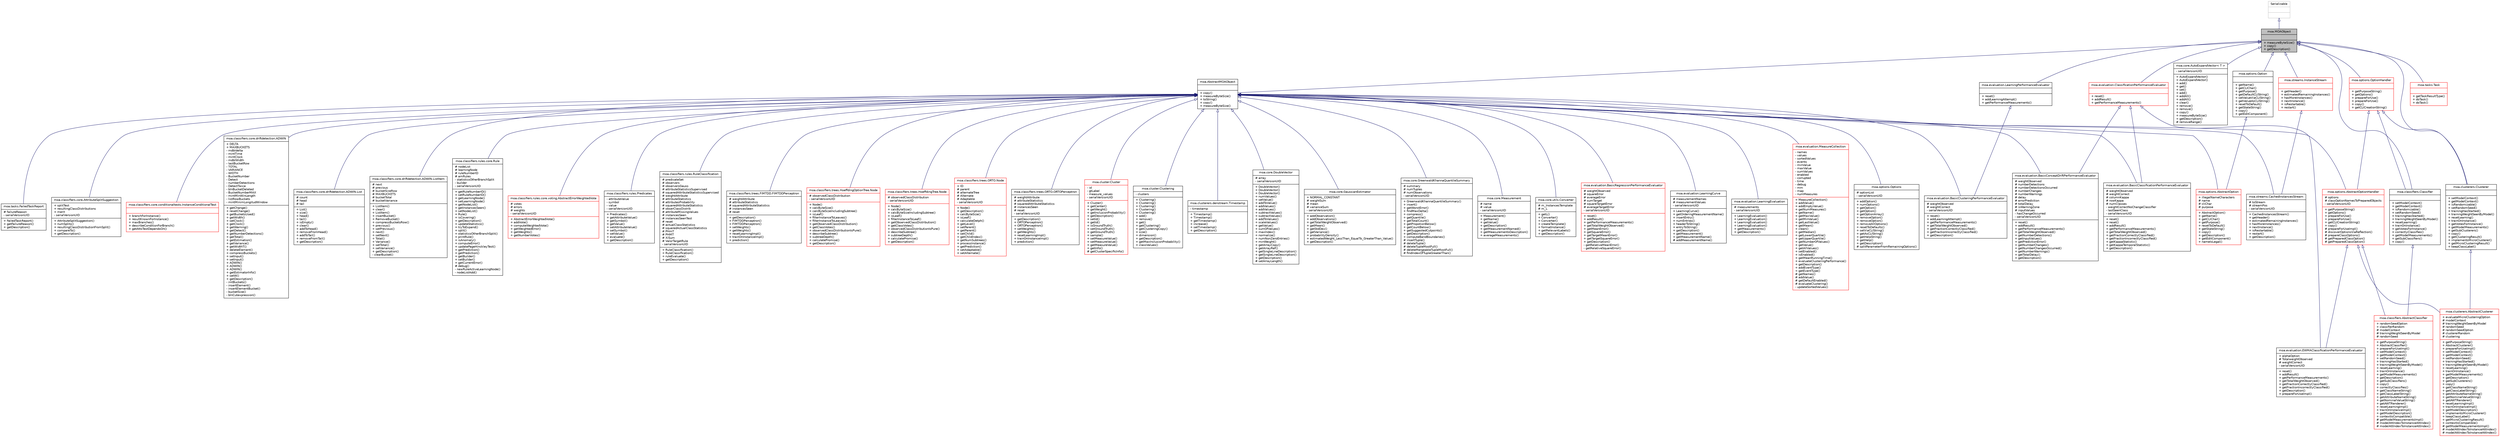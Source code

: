 digraph G
{
  edge [fontname="Helvetica",fontsize="10",labelfontname="Helvetica",labelfontsize="10"];
  node [fontname="Helvetica",fontsize="10",shape=record];
  Node1 [label="{moa.MOAObject\n||+ measureByteSize()\l+ copy()\l+ getDescription()\l}",height=0.2,width=0.4,color="black", fillcolor="grey75", style="filled" fontcolor="black"];
  Node2 -> Node1 [dir=back,color="midnightblue",fontsize="10",style="solid",arrowtail="empty",fontname="Helvetica"];
  Node2 [label="{Serializable\n||}",height=0.2,width=0.4,color="grey75", fillcolor="white", style="filled"];
  Node1 -> Node3 [dir=back,color="midnightblue",fontsize="10",style="solid",arrowtail="empty",fontname="Helvetica"];
  Node3 [label="{moa.AbstractMOAObject\n||+ copy()\l+ measureByteSize()\l+ toString()\l+ copy()\l+ measureByteSize()\l}",height=0.2,width=0.4,color="black", fillcolor="white", style="filled",URL="$classmoa_1_1AbstractMOAObject.html",tooltip="Abstract MOA Object."];
  Node3 -> Node4 [dir=back,color="midnightblue",fontsize="10",style="solid",arrowtail="empty",fontname="Helvetica"];
  Node4 [label="{moa.classifiers.core.AttributeSplitSuggestion\n|+ splitTest\l+ resultingClassDistributions\l+ merit\l- serialVersionUID\l|+ AttributeSplitSuggestion()\l+ numSplits()\l+ resultingClassDistributionFromSplit()\l+ compareTo()\l+ getDescription()\l}",height=0.2,width=0.4,color="black", fillcolor="white", style="filled",URL="$classmoa_1_1classifiers_1_1core_1_1AttributeSplitSuggestion.html",tooltip="Class for computing attribute split suggestions given a split test."];
  Node3 -> Node5 [dir=back,color="midnightblue",fontsize="10",style="solid",arrowtail="empty",fontname="Helvetica"];
  Node5 [label="{moa.classifiers.core.conditionaltests.InstanceConditionalTest\n||+ branchForInstance()\l+ resultKnownForInstance()\l+ maxBranches()\l+ describeConditionForBranch()\l+ getAttsTestDependsOn()\l}",height=0.2,width=0.4,color="red", fillcolor="white", style="filled",URL="$classmoa_1_1classifiers_1_1core_1_1conditionaltests_1_1InstanceConditionalTest.html",tooltip="Abstract conditional test for instances to use to split nodes in Hoeffding trees..."];
  Node3 -> Node6 [dir=back,color="midnightblue",fontsize="10",style="solid",arrowtail="empty",fontname="Helvetica"];
  Node6 [label="{moa.classifiers.core.driftdetection.ADWIN\n|+ DELTA\l+ MAXBUCKETS\l- mdbldelta\l- mintTime\l- mintClock\l- mdblWidth\l- lastBucketRow\l- TOTAL\l- VARIANCE\l- WIDTH\l- BucketNumber\l- Detect\l- numberDetections\l- DetectTwice\l- blnBucketDeleted\l- BucketNumberMAX\l- mintMinWinLength\l- listRowBuckets\l- mintMinimLongitudWindow\l|+ getChange()\l+ resetChange()\l+ getBucketsUsed()\l+ getWidth()\l+ setClock()\l+ getClock()\l+ getWarning()\l+ getDetect()\l+ getNumberDetections()\l+ getTotal()\l+ getEstimation()\l+ getVariance()\l+ getWidthT()\l+ deleteElement()\l+ compressBuckets()\l+ setInput()\l+ setInput()\l+ ADWIN()\l+ ADWIN()\l+ ADWIN()\l+ getEstimatorInfo()\l+ setW()\l+ getDescription()\l- initBuckets()\l- insertElement()\l- insertElementBucket()\l- bucketSize()\l- blnCutexpression()\l}",height=0.2,width=0.4,color="black", fillcolor="white", style="filled",URL="$classmoa_1_1classifiers_1_1core_1_1driftdetection_1_1ADWIN.html",tooltip="ADaptive sliding WINdow method."];
  Node3 -> Node7 [dir=back,color="midnightblue",fontsize="10",style="solid",arrowtail="empty",fontname="Helvetica"];
  Node7 [label="{moa.classifiers.core.driftdetection.ADWIN.List\n|# count\l# head\l# tail\l|+ List()\l+ size()\l+ head()\l+ tail()\l+ isEmpty()\l+ clear()\l+ addToHead()\l+ removeFromHead()\l+ addToTail()\l+ removeFromTail()\l+ getDescription()\l}",height=0.2,width=0.4,color="black", fillcolor="white", style="filled",URL="$classmoa_1_1classifiers_1_1core_1_1driftdetection_1_1ADWIN_1_1List.html"];
  Node3 -> Node8 [dir=back,color="midnightblue",fontsize="10",style="solid",arrowtail="empty",fontname="Helvetica"];
  Node8 [label="{moa.classifiers.core.driftdetection.ADWIN.ListItem\n|# next\l# previous\l# bucketSizeRow\l# MAXBUCKETS\l# bucketTotal\l# bucketVariance\l|+ ListItem()\l+ clear()\l+ ListItem()\l+ insertBucket()\l+ RemoveBucket()\l+ compressBucketsRow()\l+ previous()\l+ setPrevious()\l+ next()\l+ setNext()\l+ Total()\l+ Variance()\l+ setTotal()\l+ setVariance()\l+ getDescription()\l- clearBucket()\l}",height=0.2,width=0.4,color="black", fillcolor="white", style="filled",URL="$classmoa_1_1classifiers_1_1core_1_1driftdetection_1_1ADWIN_1_1ListItem.html"];
  Node3 -> Node9 [dir=back,color="midnightblue",fontsize="10",style="solid",arrowtail="empty",fontname="Helvetica"];
  Node9 [label="{moa.classifiers.rules.core.Rule\n|# nodeList\l# learningNode\l# ruleNumberID\l# amRules\l- statisticsOtherBranchSplit\l- builder\l- serialVersionUID\l|+ getRuleNumberID()\l+ setRuleNumberID()\l+ getLearningNode()\l+ setLearningNode()\l+ getNodeList()\l+ getInstancesSeen()\l+ setNodeList()\l+ Rule()\l+ isCovering()\l+ getDescription()\l+ updateStatistics()\l+ tryToExpand()\l+ split()\l+ statisticsOtherBranchSplit()\l+ printRule()\l+ isAnomaly()\l+ computeError()\l+ updatePageHinckleyTest()\l+ getPrediction()\l+ getPrediction()\l+ getBuilder()\l+ setBuilder()\l+ getCurrentError()\l# debug()\l- newRuleActiveLearningNode()\l- nodeListAdd()\l}",height=0.2,width=0.4,color="black", fillcolor="white", style="filled",URL="$classmoa_1_1classifiers_1_1rules_1_1core_1_1Rule.html"];
  Node3 -> Node10 [dir=back,color="midnightblue",fontsize="10",style="solid",arrowtail="empty",fontname="Helvetica"];
  Node10 [label="{moa.classifiers.rules.core.voting.AbstractErrorWeightedVote\n|# votes\l# errors\l# weights\l- serialVersionUID\l|+ AbstractErrorWeightedVote()\l+ addVote()\l+ computeWeightedVote()\l+ getWeightedError()\l+ getWeights()\l+ getNumberVotes()\l}",height=0.2,width=0.4,color="red", fillcolor="white", style="filled",URL="$classmoa_1_1classifiers_1_1rules_1_1core_1_1voting_1_1AbstractErrorWeightedVote.html",tooltip="AbstractErrorWeightedVote class for weighted votes based on estimates of errors."];
  Node3 -> Node11 [dir=back,color="midnightblue",fontsize="10",style="solid",arrowtail="empty",fontname="Helvetica"];
  Node11 [label="{moa.classifiers.rules.Predicates\n|- attributeValue\l- symbol\l- value\l- serialVersionUID\l|+ Predicates()\l+ getAttributeValue()\l+ getSymbol()\l+ getValue()\l+ setAttributeValue()\l+ setSymbol()\l+ setValue()\l+ evaluate()\l+ getDescription()\l}",height=0.2,width=0.4,color="black", fillcolor="white", style="filled",URL="$classmoa_1_1classifiers_1_1rules_1_1Predicates.html"];
  Node3 -> Node12 [dir=back,color="midnightblue",fontsize="10",style="solid",arrowtail="empty",fontname="Helvetica"];
  Node12 [label="{moa.classifiers.rules.RuleClassification\n|# predicateSet\l# observers\l# observersGauss\l# attributeStatisticsSupervised\l# squaredAttributeStatisticsSupervised\l# weightAttribute\l# attributeStatistics\l# attributesProbability\l# squaredAttributeStatistics\l# obserClassDistrib\l# attributeMissingValues\l# instancesSeen\l# instancesSeenTest\l# reset\l# actualClassStatistics\l# squaredActualClassStatistics\l# PHmT\l# PHMT\l# XiSum\l# ValorTargetRule\l- serialVersionUID\l|+ RuleClassification()\l+ RuleClassification()\l+ ruleEvaluate()\l+ getDescription()\l}",height=0.2,width=0.4,color="black", fillcolor="white", style="filled",URL="$classmoa_1_1classifiers_1_1rules_1_1RuleClassification.html"];
  Node3 -> Node13 [dir=back,color="midnightblue",fontsize="10",style="solid",arrowtail="empty",fontname="Helvetica"];
  Node13 [label="{moa.classifiers.trees.FIMTDD.FIMTDDPerceptron\n|# weightAttribute\l# attributeStatistics\l# squaredAttributeStatistics\l# instancesSeen\l# reset\l|+ getDescription()\l+ FIMTDDPerceptron()\l+ FIMTDDPerceptron()\l+ setWeights()\l+ getWeights()\l+ resetLearningImpl()\l+ trainOnInstanceImpl()\l+ prediction()\l}",height=0.2,width=0.4,color="black", fillcolor="white", style="filled",URL="$classmoa_1_1classifiers_1_1trees_1_1FIMTDD_1_1FIMTDDPerceptron.html",tooltip="A Perceptron classifier modified to conform to the specifications of Ikonomovska..."];
  Node3 -> Node14 [dir=back,color="midnightblue",fontsize="10",style="solid",arrowtail="empty",fontname="Helvetica"];
  Node14 [label="{moa.classifiers.trees.HoeffdingOptionTree.Node\n|# observedClassDistribution\l- serialVersionUID\l|+ Node()\l+ calcByteSize()\l+ calcByteSizeIncludingSubtree()\l+ isLeaf()\l+ filterInstanceToLeaves()\l+ filterInstanceToLeaves()\l+ getObservedClassDistribution()\l+ getClassVotes()\l+ observedClassDistributionIsPure()\l+ describeSubtree()\l+ subtreeDepth()\l+ calculatePromise()\l+ getDescription()\l}",height=0.2,width=0.4,color="red", fillcolor="white", style="filled",URL="$classmoa_1_1classifiers_1_1trees_1_1HoeffdingOptionTree_1_1Node.html"];
  Node3 -> Node15 [dir=back,color="midnightblue",fontsize="10",style="solid",arrowtail="empty",fontname="Helvetica"];
  Node15 [label="{moa.classifiers.trees.HoeffdingTree.Node\n|# observedClassDistribution\l- serialVersionUID\l|+ Node()\l+ calcByteSize()\l+ calcByteSizeIncludingSubtree()\l+ isLeaf()\l+ filterInstanceToLeaf()\l+ getObservedClassDistribution()\l+ getClassVotes()\l+ observedClassDistributionIsPure()\l+ describeSubtree()\l+ subtreeDepth()\l+ calculatePromise()\l+ getDescription()\l}",height=0.2,width=0.4,color="red", fillcolor="white", style="filled",URL="$classmoa_1_1classifiers_1_1trees_1_1HoeffdingTree_1_1Node.html"];
  Node3 -> Node16 [dir=back,color="midnightblue",fontsize="10",style="solid",arrowtail="empty",fontname="Helvetica"];
  Node16 [label="{moa.classifiers.trees.ORTO.Node\n|+ ID\l# parent\l# alternateTree\l# Alternate\l# Adaptable\l- serialVersionUID\l|+ Node()\l+ getDescription()\l+ calcByteSize()\l+ isLeaf()\l+ calculateDetph()\l+ getLevel()\l+ setParent()\l+ getParent()\l+ setChild()\l+ getChildIndex()\l+ getNumSubtrees()\l+ processInstance()\l+ getPrediction()\l+ setAdaptable()\l+ setAlternate()\l}",height=0.2,width=0.4,color="red", fillcolor="white", style="filled",URL="$classmoa_1_1classifiers_1_1trees_1_1ORTO_1_1Node.html"];
  Node3 -> Node17 [dir=back,color="midnightblue",fontsize="10",style="solid",arrowtail="empty",fontname="Helvetica"];
  Node17 [label="{moa.classifiers.trees.ORTO.ORTOPerceptron\n|# weightAttribute\l# attributeStatistics\l# squaredAttributeStatistics\l# instancesSeen\l# reset\l- serialVersionUID\l|+ getDescription()\l+ ORTOPerceptron()\l+ ORTOPerceptron()\l+ setWeights()\l+ getWeights()\l+ resetLearningImpl()\l+ trainOnInstanceImpl()\l+ prediction()\l}",height=0.2,width=0.4,color="black", fillcolor="white", style="filled",URL="$classmoa_1_1classifiers_1_1trees_1_1ORTO_1_1ORTOPerceptron.html",tooltip="A Perceptron classifier modified to conform to the specifications of Ikonomovska..."];
  Node3 -> Node18 [dir=back,color="midnightblue",fontsize="10",style="solid",arrowtail="empty",fontname="Helvetica"];
  Node18 [label="{moa.cluster.Cluster\n|- id\l- gtLabel\l- measure_values\l- serialVersionUID\l|+ Cluster()\l+ getCenter()\l+ getWeight()\l+ getInclusionProbability()\l+ getDescription()\l+ setId()\l+ getId()\l+ isGroundTruth()\l+ setGroundTruth()\l+ getGroundTruth()\l+ sample()\l+ setMeasureValue()\l+ setMeasureValue()\l+ getMeasureValue()\l+ getInfo()\l# getClusterSpecificInfo()\l}",height=0.2,width=0.4,color="red", fillcolor="white", style="filled",URL="$classmoa_1_1cluster_1_1Cluster.html"];
  Node3 -> Node19 [dir=back,color="midnightblue",fontsize="10",style="solid",arrowtail="empty",fontname="Helvetica"];
  Node19 [label="{moa.cluster.Clustering\n|- clusters\l|+ Clustering()\l+ Clustering()\l+ Clustering()\l+ Clustering()\l+ Clustering()\l+ add()\l+ remove()\l+ get()\l+ getClustering()\l+ getClusteringCopy()\l+ size()\l+ dimension()\l+ getDescription()\l+ getMaxInclusionProbability()\l+ classValues()\l}",height=0.2,width=0.4,color="black", fillcolor="white", style="filled",URL="$classmoa_1_1cluster_1_1Clustering.html"];
  Node3 -> Node20 [dir=back,color="midnightblue",fontsize="10",style="solid",arrowtail="empty",fontname="Helvetica"];
  Node20 [label="{moa.clusterers.denstream.Timestamp\n|- timestamp\l|+ Timestamp()\l+ Timestamp()\l+ getTimestamp()\l+ increase()\l+ setTimestamp()\l+ getDescription()\l}",height=0.2,width=0.4,color="black", fillcolor="white", style="filled",URL="$classmoa_1_1clusterers_1_1denstream_1_1Timestamp.html"];
  Node3 -> Node21 [dir=back,color="midnightblue",fontsize="10",style="solid",arrowtail="empty",fontname="Helvetica"];
  Node21 [label="{moa.core.DoubleVector\n|# array\l- serialVersionUID\l|+ DoubleVector()\l+ DoubleVector()\l+ DoubleVector()\l+ numValues()\l+ setValue()\l+ addToValue()\l+ addValues()\l+ addValues()\l+ subtractValues()\l+ subtractValues()\l+ addToValues()\l+ scaleValues()\l+ getValue()\l+ sumOfValues()\l+ maxIndex()\l+ normalize()\l+ numNonZeroEntries()\l+ minWeight()\l+ getArrayCopy()\l+ getArrayRef()\l+ getSingleLineDescription()\l+ getSingleLineDescription()\l+ getDescription()\l# setArrayLength()\l}",height=0.2,width=0.4,color="black", fillcolor="white", style="filled",URL="$classmoa_1_1core_1_1DoubleVector.html",tooltip="Vector of double numbers with some utilities."];
  Node3 -> Node22 [dir=back,color="midnightblue",fontsize="10",style="solid",arrowtail="empty",fontname="Helvetica"];
  Node22 [label="{moa.core.GaussianEstimator\n|+ NORMAL_CONSTANT\l# weightSum\l# mean\l# varianceSum\l- serialVersionUID\l|+ addObservation()\l+ addObservations()\l+ getTotalWeightObserved()\l+ getMean()\l+ getStdDev()\l+ getVariance()\l+ probabilityDensity()\l+ estimatedWeight_LessThan_EqualTo_GreaterThan_Value()\l+ getDescription()\l}",height=0.2,width=0.4,color="black", fillcolor="white", style="filled",URL="$classmoa_1_1core_1_1GaussianEstimator.html",tooltip="Gaussian incremental estimator that uses incremental method that is more resistant..."];
  Node3 -> Node23 [dir=back,color="midnightblue",fontsize="10",style="solid",arrowtail="empty",fontname="Helvetica"];
  Node23 [label="{moa.core.GreenwaldKhannaQuantileSummary\n|# summary\l# numTuples\l# numObservations\l- serialVersionUID\l|+ GreenwaldKhannaQuantileSummary()\l+ insert()\l+ getWorstError()\l+ findMaxDelta()\l+ compress()\l+ getQuantile()\l+ getTotalCount()\l+ getPropotionBelow()\l+ getCountBelow()\l+ getSuggestedCutpoints()\l+ getDescription()\l+ computeBandBoundaries()\l# insertTuple()\l# deleteTuple()\l# deleteTupleMostFull()\l# deleteMergeableTupleMostFull()\l# findIndexOfTupleGreaterThan()\l}",height=0.2,width=0.4,color="black", fillcolor="white", style="filled",URL="$classmoa_1_1core_1_1GreenwaldKhannaQuantileSummary.html",tooltip="Class for representing summaries of Greenwald and Khanna quantiles."];
  Node3 -> Node24 [dir=back,color="midnightblue",fontsize="10",style="solid",arrowtail="empty",fontname="Helvetica"];
  Node24 [label="{moa.core.Measurement\n|# name\l# value\l- serialVersionUID\l|+ Measurement()\l+ getName()\l+ getValue()\l+ getDescription()\l+ getMeasurementNamed()\l+ getMeasurementsDescription()\l+ averageMeasurements()\l}",height=0.2,width=0.4,color="black", fillcolor="white", style="filled",URL="$classmoa_1_1core_1_1Measurement.html",tooltip="Class for storing an evaluation measurement."];
  Node3 -> Node25 [dir=back,color="midnightblue",fontsize="10",style="solid",arrowtail="empty",fontname="Helvetica"];
  Node25 [label="{moa.core.utils.Converter\n|# m_InstancesTemplate\l# m_L\l|+ getL()\l+ Converter()\l+ Converter()\l+ createTemplate()\l+ formatInstance()\l+ getRelevantLabels()\l+ getDescription()\l}",height=0.2,width=0.4,color="black", fillcolor="white", style="filled",URL="$classmoa_1_1core_1_1utils_1_1Converter.html",tooltip="Converter."];
  Node3 -> Node26 [dir=back,color="midnightblue",fontsize="10",style="solid",arrowtail="empty",fontname="Helvetica"];
  Node26 [label="{moa.evaluation.BasicClassificationPerformanceEvaluator\n|# weightObserved\l# weightCorrect\l# columnKappa\l# rowKappa\l# numClasses\l- weightCorrectNoChangeClassifier\l- lastSeenClass\l- serialVersionUID\l|+ reset()\l+ reset()\l+ addResult()\l+ getPerformanceMeasurements()\l+ getTotalWeightObserved()\l+ getFractionCorrectlyClassified()\l+ getFractionIncorrectlyClassified()\l+ getKappaStatistic()\l+ getKappaTemporalStatistic()\l+ getDescription()\l}",height=0.2,width=0.4,color="black", fillcolor="white", style="filled",URL="$classmoa_1_1evaluation_1_1BasicClassificationPerformanceEvaluator.html",tooltip="Classification evaluator that performs basic incremental evaluation."];
  Node3 -> Node27 [dir=back,color="midnightblue",fontsize="10",style="solid",arrowtail="empty",fontname="Helvetica"];
  Node27 [label="{moa.evaluation.BasicClusteringPerformanceEvaluator\n|# weightObserved\l# weightCorrect\l- serialVersionUID\l|+ reset()\l+ addLearningAttempt()\l+ getPerformanceMeasurements()\l+ getTotalWeightObserved()\l+ getFractionCorrectlyClassified()\l+ getFractionIncorrectlyClassified()\l+ getDescription()\l}",height=0.2,width=0.4,color="black", fillcolor="white", style="filled",URL="$classmoa_1_1evaluation_1_1BasicClusteringPerformanceEvaluator.html",tooltip="Clustering evaluator that performs basic incremental evaluation."];
  Node3 -> Node28 [dir=back,color="midnightblue",fontsize="10",style="solid",arrowtail="empty",fontname="Helvetica"];
  Node28 [label="{moa.evaluation.BasicConceptDriftPerformanceEvaluator\n|# weightObserved\l# numberDetections\l# numberDetectionsOccurred\l# numberChanges\l# numberWarnings\l# delay\l# errorPrediction\l# totalDelay\l# isWarningZone\l# inputValues\l- hasChangeOccurred\l- serialVersionUID\l|+ reset()\l+ addResult()\l+ getPerformanceMeasurements()\l+ getTotalWeightObserved()\l+ getNumberDetections()\l+ getInputValues()\l+ getPredictionError()\l+ getNumberChanges()\l+ getNumberChangesOccurred()\l+ getNumberWarnings()\l+ getTotalDelay()\l+ getDescription()\l}",height=0.2,width=0.4,color="black", fillcolor="white", style="filled",URL="$classmoa_1_1evaluation_1_1BasicConceptDriftPerformanceEvaluator.html"];
  Node3 -> Node29 [dir=back,color="midnightblue",fontsize="10",style="solid",arrowtail="empty",fontname="Helvetica"];
  Node29 [label="{moa.evaluation.BasicRegressionPerformanceEvaluator\n|# weightObserved\l# squareError\l# averageError\l# sumTarget\l# squareTargetError\l# averageTargetError\l- serialVersionUID\l|+ reset()\l+ addResult()\l+ getPerformanceMeasurements()\l+ getTotalWeightObserved()\l+ getMeanError()\l+ getSquareError()\l+ getTargetMeanError()\l+ getTargetSquareError()\l+ getDescription()\l- getRelativeMeanError()\l- getRelativeSquareError()\l}",height=0.2,width=0.4,color="red", fillcolor="white", style="filled",URL="$classmoa_1_1evaluation_1_1BasicRegressionPerformanceEvaluator.html",tooltip="Regression evaluator that performs basic incremental evaluation."];
  Node3 -> Node30 [dir=back,color="midnightblue",fontsize="10",style="solid",arrowtail="empty",fontname="Helvetica"];
  Node30 [label="{moa.evaluation.LearningCurve\n|# measurementNames\l# measurementValues\l- serialVersionUID\l|+ LearningCurve()\l+ getOrderingMeasurementName()\l+ insertEntry()\l+ numEntries()\l+ headerToString()\l+ entryToString()\l+ getDescription()\l+ getMeasurement()\l+ getMeasurementName()\l# addMeasurementName()\l}",height=0.2,width=0.4,color="black", fillcolor="white", style="filled",URL="$classmoa_1_1evaluation_1_1LearningCurve.html",tooltip="Class that stores and keeps the history of evaluation measurements."];
  Node3 -> Node31 [dir=back,color="midnightblue",fontsize="10",style="solid",arrowtail="empty",fontname="Helvetica"];
  Node31 [label="{moa.evaluation.LearningEvaluation\n|# measurements\l- serialVersionUID\l|+ LearningEvaluation()\l+ LearningEvaluation()\l+ LearningEvaluation()\l+ LearningEvaluation()\l+ getMeasurements()\l+ getDescription()\l}",height=0.2,width=0.4,color="black", fillcolor="white", style="filled",URL="$classmoa_1_1evaluation_1_1LearningEvaluation.html",tooltip="Class that stores an array of evaluation measurements."];
  Node3 -> Node32 [dir=back,color="midnightblue",fontsize="10",style="solid",arrowtail="empty",fontname="Helvetica"];
  Node32 [label="{moa.evaluation.MeasureCollection\n|- names\l- values\l- sortedValues\l- events\l- minValue\l- maxValue\l- sumValues\l- enabled\l- corrupted\l- time\l- debug\l- mm\l- map\l- numMeasures\l|+ MeasureCollection()\l+ addValue()\l+ addEmptyValue()\l+ getNumMeasures()\l+ getName()\l+ getMaxValue()\l+ getMinValue()\l+ getLastValue()\l+ getMean()\l+ clean()\l+ getMedian()\l+ getLowerQuartile()\l+ getUpperQuartile()\l+ getNumberOfValues()\l+ getValue()\l+ getAllValues()\l+ setEnabled()\l+ isEnabled()\l+ getMeanRunningTime()\l+ evaluateClusteringPerformance()\l+ getDescription()\l+ addEventType()\l+ getEventType()\l# getNames()\l# addValue()\l# getDefaultEnabled()\l# evaluateClustering()\l- updateSortedValues()\l}",height=0.2,width=0.4,color="red", fillcolor="white", style="filled",URL="$classmoa_1_1evaluation_1_1MeasureCollection.html"];
  Node3 -> Node33 [dir=back,color="midnightblue",fontsize="10",style="solid",arrowtail="empty",fontname="Helvetica"];
  Node33 [label="{moa.options.AbstractOption\n|+ illegalNameCharacters\l# name\l# cliChar\l# purpose\l|+ AbstractOption()\l+ getName()\l+ getCLIChar()\l+ getPurpose()\l+ resetToDefault()\l+ getStateString()\l+ copy()\l+ getDescription()\l+ getEditComponent()\l+ nameIsLegal()\l}",height=0.2,width=0.4,color="red", fillcolor="white", style="filled",URL="$classmoa_1_1options_1_1AbstractOption.html",tooltip="Abstract option."];
  Node3 -> Node34 [dir=back,color="midnightblue",fontsize="10",style="solid",arrowtail="empty",fontname="Helvetica"];
  Node34 [label="{moa.options.AbstractOptionHandler\n|# options\l# classOptionNamesToPreparedObjects\l- serialVersionUID\l|+ getPurposeString()\l+ getOptions()\l+ prepareForUse()\l+ prepareForUse()\l+ getCLICreationString()\l+ copy()\l# prepareForUseImpl()\l# discoverOptionsViaReflection()\l# prepareClassOptions()\l# getPreparedClassOption()\l# getPreparedClassOption()\l}",height=0.2,width=0.4,color="red", fillcolor="white", style="filled",URL="$classmoa_1_1options_1_1AbstractOptionHandler.html",tooltip="Abstract Option Handler."];
  Node34 -> Node35 [dir=back,color="midnightblue",fontsize="10",style="solid",arrowtail="empty",fontname="Helvetica"];
  Node35 [label="{moa.classifiers.AbstractClassifier\n|+ randomSeedOption\l+ classifierRandom\l# modelContext\l# trainingWeightSeenByModel\l# randomSeed\l|+ getPurposeString()\l+ AbstractClassifier()\l+ prepareForUseImpl()\l+ setModelContext()\l+ getModelContext()\l+ setRandomSeed()\l+ trainingHasStarted()\l+ trainingWeightSeenByModel()\l+ resetLearning()\l+ trainOnInstance()\l+ getModelMeasurements()\l+ getDescription()\l+ getSubClassifiers()\l+ copy()\l+ correctlyClassifies()\l+ getClassNameString()\l+ getClassLabelString()\l+ getAttributeNameString()\l+ getNominalValueString()\l+ getAWTRenderer()\l+ resetLearningImpl()\l+ trainOnInstanceImpl()\l+ getModelDescription()\l+ contextIsCompatible()\l# getModelMeasurementsImpl()\l# modelAttIndexToInstanceAttIndex()\l# modelAttIndexToInstanceAttIndex()\l}",height=0.2,width=0.4,color="red", fillcolor="white", style="filled",URL="$classmoa_1_1classifiers_1_1AbstractClassifier.html",tooltip="Abstract Classifier."];
  Node34 -> Node36 [dir=back,color="midnightblue",fontsize="10",style="solid",arrowtail="empty",fontname="Helvetica"];
  Node36 [label="{moa.clusterers.AbstractClusterer\n|+ evaluateMicroClusteringOption\l# modelContext\l# trainingWeightSeenByModel\l# randomSeed\l# randomSeedOption\l# clustererRandom\l# clustering\l|+ getPurposeString()\l+ AbstractClusterer()\l+ prepareForUseImpl()\l+ setModelContext()\l+ getModelContext()\l+ setRandomSeed()\l+ trainingHasStarted()\l+ trainingWeightSeenByModel()\l+ resetLearning()\l+ trainOnInstance()\l+ getModelMeasurements()\l+ getDescription()\l+ getSubClusterers()\l+ copy()\l+ getClassNameString()\l+ getClassLabelString()\l+ getAttributeNameString()\l+ getNominalValueString()\l+ getAWTRenderer()\l+ resetLearningImpl()\l+ trainOnInstanceImpl()\l+ getModelDescription()\l+ implementsMicroClusterer()\l+ keepClassLabel()\l+ getMicroClusteringResult()\l+ contextIsCompatible()\l# getModelMeasurementsImpl()\l# modelAttIndexToInstanceAttIndex()\l# modelAttIndexToInstanceAttIndex()\l}",height=0.2,width=0.4,color="red", fillcolor="white", style="filled",URL="$classmoa_1_1clusterers_1_1AbstractClusterer.html"];
  Node34 -> Node37 [dir=back,color="midnightblue",fontsize="10",style="solid",arrowtail="empty",fontname="Helvetica"];
  Node37 [label="{moa.evaluation.EWMAClassificationPerformanceEvaluator\n|+ alphaOption\l# TotalweightObserved\l# weightCorrect\l- serialVersionUID\l|+ reset()\l+ addResult()\l+ getPerformanceMeasurements()\l+ getTotalWeightObserved()\l+ getFractionCorrectlyClassified()\l+ getFractionIncorrectlyClassified()\l+ getDescription()\l+ prepareForUseImpl()\l}",height=0.2,width=0.4,color="black", fillcolor="white", style="filled",URL="$classmoa_1_1evaluation_1_1EWMAClassificationPerformanceEvaluator.html",tooltip="Classification evaluator that updates evaluation results using an Exponential Weighted..."];
  Node3 -> Node38 [dir=back,color="midnightblue",fontsize="10",style="solid",arrowtail="empty",fontname="Helvetica"];
  Node38 [label="{moa.options.Options\n|# optionList\l- serialVersionUID\l|+ addOption()\l+ numOptions()\l+ getOption()\l+ getOption()\l+ getOptionArray()\l+ removeOption()\l+ removeOption()\l+ removeAllOptions()\l+ resetToDefaults()\l+ setViaCLIString()\l+ getAsCLIString()\l+ getHelpString()\l+ getHelp()\l+ getDescription()\l# splitParameterFromRemainingOptions()\l}",height=0.2,width=0.4,color="black", fillcolor="white", style="filled",URL="$classmoa_1_1options_1_1Options.html",tooltip="File option."];
  Node3 -> Node39 [dir=back,color="midnightblue",fontsize="10",style="solid",arrowtail="empty",fontname="Helvetica"];
  Node39 [label="{moa.streams.CachedInstancesStream\n|# toStream\l# streamPos\l- serialVersionUID\l|+ CachedInstancesStream()\l+ getHeader()\l+ estimatedRemainingInstances()\l+ hasMoreInstances()\l+ nextInstance()\l+ isRestartable()\l+ restart()\l+ getDescription()\l}",height=0.2,width=0.4,color="black", fillcolor="white", style="filled",URL="$classmoa_1_1streams_1_1CachedInstancesStream.html",tooltip="Stream generator for representing a stream that is cached in memory."];
  Node3 -> Node40 [dir=back,color="midnightblue",fontsize="10",style="solid",arrowtail="empty",fontname="Helvetica"];
  Node40 [label="{moa.tasks.FailedTaskReport\n|# failureReason\l- serialVersionUID\l|+ FailedTaskReport()\l+ getFailureReason()\l+ getDescription()\l}",height=0.2,width=0.4,color="black", fillcolor="white", style="filled",URL="$classmoa_1_1tasks_1_1FailedTaskReport.html",tooltip="Class for reporting a failed task."];
  Node1 -> Node41 [dir=back,color="midnightblue",fontsize="10",style="solid",arrowtail="empty",fontname="Helvetica"];
  Node41 [label="{moa.classifiers.Classifier\n||+ setModelContext()\l+ getModelContext()\l+ isRandomizable()\l+ setRandomSeed()\l+ trainingHasStarted()\l+ trainingWeightSeenByModel()\l+ resetLearning()\l+ trainOnInstance()\l+ getVotesForInstance()\l+ correctlyClassifies()\l+ getModelMeasurements()\l+ getSubClassifiers()\l+ copy()\l}",height=0.2,width=0.4,color="black", fillcolor="white", style="filled",URL="$interfacemoa_1_1classifiers_1_1Classifier.html",tooltip="Classifier interface for incremental classification models."];
  Node41 -> Node35 [dir=back,color="midnightblue",fontsize="10",style="solid",arrowtail="empty",fontname="Helvetica"];
  Node1 -> Node42 [dir=back,color="midnightblue",fontsize="10",style="solid",arrowtail="empty",fontname="Helvetica"];
  Node42 [label="{moa.clusterers.Clusterer\n||+ setModelContext()\l+ getModelContext()\l+ isRandomizable()\l+ setRandomSeed()\l+ trainingHasStarted()\l+ trainingWeightSeenByModel()\l+ resetLearning()\l+ trainOnInstance()\l+ getVotesForInstance()\l+ getModelMeasurements()\l+ getSubClusterers()\l+ copy()\l+ getClusteringResult()\l+ implementsMicroClusterer()\l+ getMicroClusteringResult()\l+ keepClassLabel()\l}",height=0.2,width=0.4,color="black", fillcolor="white", style="filled",URL="$interfacemoa_1_1clusterers_1_1Clusterer.html"];
  Node42 -> Node36 [dir=back,color="midnightblue",fontsize="10",style="solid",arrowtail="empty",fontname="Helvetica"];
  Node1 -> Node43 [dir=back,color="midnightblue",fontsize="10",style="solid",arrowtail="empty",fontname="Helvetica"];
  Node43 [label="{moa.core.AutoExpandVector\< T \>\n|- serialVersionUID\l|+ AutoExpandVector()\l+ AutoExpandVector()\l+ add()\l+ get()\l+ set()\l+ add()\l+ addAll()\l+ addAll()\l+ clear()\l+ remove()\l+ remove()\l+ copy()\l+ measureByteSize()\l+ getDescription()\l# removeRange()\l}",height=0.2,width=0.4,color="black", fillcolor="white", style="filled",URL="$classmoa_1_1core_1_1AutoExpandVector_3_01T_01_4.html",tooltip="Vector with the capability of automatic expansion."];
  Node1 -> Node44 [dir=back,color="midnightblue",fontsize="10",style="solid",arrowtail="empty",fontname="Helvetica"];
  Node44 [label="{moa.evaluation.ClassificationPerformanceEvaluator\n||+ reset()\l+ addResult()\l+ getPerformanceMeasurements()\l}",height=0.2,width=0.4,color="red", fillcolor="white", style="filled",URL="$interfacemoa_1_1evaluation_1_1ClassificationPerformanceEvaluator.html",tooltip="Interface implemented by learner evaluators to monitor the results of the learning..."];
  Node44 -> Node26 [dir=back,color="midnightblue",fontsize="10",style="solid",arrowtail="empty",fontname="Helvetica"];
  Node44 -> Node28 [dir=back,color="midnightblue",fontsize="10",style="solid",arrowtail="empty",fontname="Helvetica"];
  Node44 -> Node37 [dir=back,color="midnightblue",fontsize="10",style="solid",arrowtail="empty",fontname="Helvetica"];
  Node1 -> Node45 [dir=back,color="midnightblue",fontsize="10",style="solid",arrowtail="empty",fontname="Helvetica"];
  Node45 [label="{moa.evaluation.LearningPerformanceEvaluator\n||+ reset()\l+ addLearningAttempt()\l+ getPerformanceMeasurements()\l}",height=0.2,width=0.4,color="black", fillcolor="white", style="filled",URL="$interfacemoa_1_1evaluation_1_1LearningPerformanceEvaluator.html",tooltip="Interface implemented by learner evaluators to monitor the results of the learning..."];
  Node45 -> Node27 [dir=back,color="midnightblue",fontsize="10",style="solid",arrowtail="empty",fontname="Helvetica"];
  Node1 -> Node46 [dir=back,color="midnightblue",fontsize="10",style="solid",arrowtail="empty",fontname="Helvetica"];
  Node46 [label="{moa.options.Option\n||+ getName()\l+ getCLIChar()\l+ getPurpose()\l+ getDefaultCLIString()\l+ setValueViaCLIString()\l+ getValueAsCLIString()\l+ resetToDefault()\l+ getStateString()\l+ copy()\l+ getEditComponent()\l}",height=0.2,width=0.4,color="black", fillcolor="white", style="filled",URL="$interfacemoa_1_1options_1_1Option.html",tooltip="Interface representing an option or parameter."];
  Node46 -> Node33 [dir=back,color="midnightblue",fontsize="10",style="solid",arrowtail="empty",fontname="Helvetica"];
  Node1 -> Node47 [dir=back,color="midnightblue",fontsize="10",style="solid",arrowtail="empty",fontname="Helvetica"];
  Node47 [label="{moa.options.OptionHandler\n||+ getPurposeString()\l+ getOptions()\l+ prepareForUse()\l+ prepareForUse()\l+ copy()\l+ getCLICreationString()\l}",height=0.2,width=0.4,color="red", fillcolor="white", style="filled",URL="$interfacemoa_1_1options_1_1OptionHandler.html",tooltip="Interface representing an object that handles options or parameters."];
  Node47 -> Node41 [dir=back,color="midnightblue",fontsize="10",style="solid",arrowtail="empty",fontname="Helvetica"];
  Node47 -> Node42 [dir=back,color="midnightblue",fontsize="10",style="solid",arrowtail="empty",fontname="Helvetica"];
  Node47 -> Node34 [dir=back,color="midnightblue",fontsize="10",style="solid",arrowtail="empty",fontname="Helvetica"];
  Node1 -> Node48 [dir=back,color="midnightblue",fontsize="10",style="solid",arrowtail="empty",fontname="Helvetica"];
  Node48 [label="{moa.streams.InstanceStream\n||+ getHeader()\l+ estimatedRemainingInstances()\l+ hasMoreInstances()\l+ nextInstance()\l+ isRestartable()\l+ restart()\l}",height=0.2,width=0.4,color="red", fillcolor="white", style="filled",URL="$interfacemoa_1_1streams_1_1InstanceStream.html",tooltip="Interface representing a data stream of instances."];
  Node48 -> Node39 [dir=back,color="midnightblue",fontsize="10",style="solid",arrowtail="empty",fontname="Helvetica"];
  Node1 -> Node49 [dir=back,color="midnightblue",fontsize="10",style="solid",arrowtail="empty",fontname="Helvetica"];
  Node49 [label="{moa.tasks.Task\n||+ getTaskResultType()\l+ doTask()\l+ doTask()\l}",height=0.2,width=0.4,color="red", fillcolor="white", style="filled",URL="$interfacemoa_1_1tasks_1_1Task.html",tooltip="Interface representing a task."];
}
